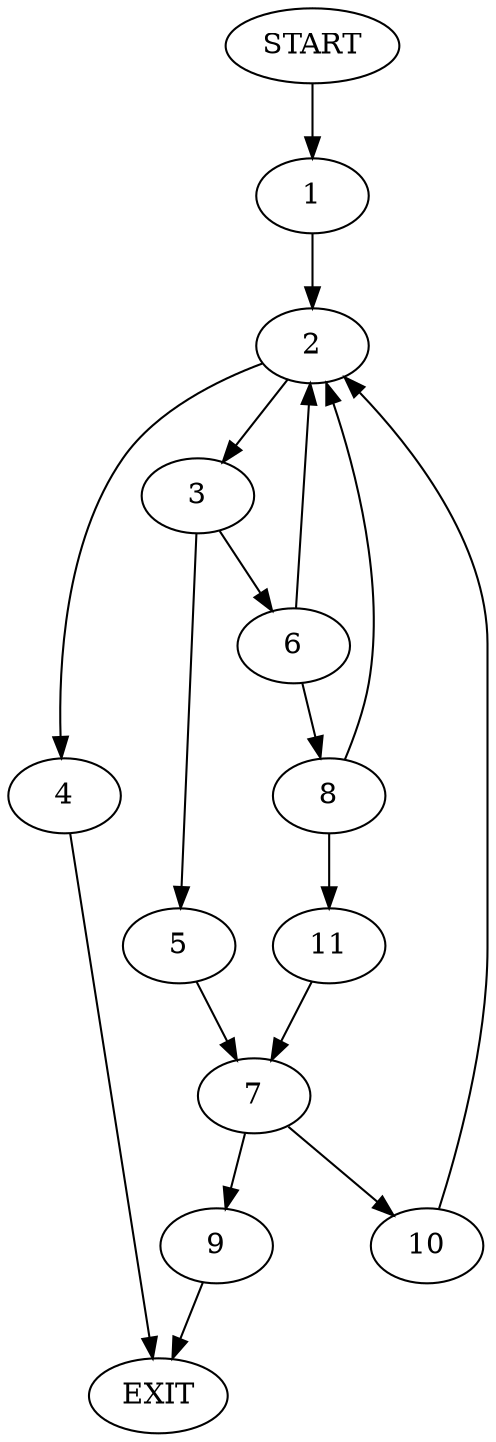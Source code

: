 digraph {
0 [label="START"]
12 [label="EXIT"]
0 -> 1
1 -> 2
2 -> 3
2 -> 4
3 -> 5
3 -> 6
4 -> 12
5 -> 7
6 -> 8
6 -> 2
7 -> 9
7 -> 10
8 -> 11
8 -> 2
11 -> 7
9 -> 12
10 -> 2
}
